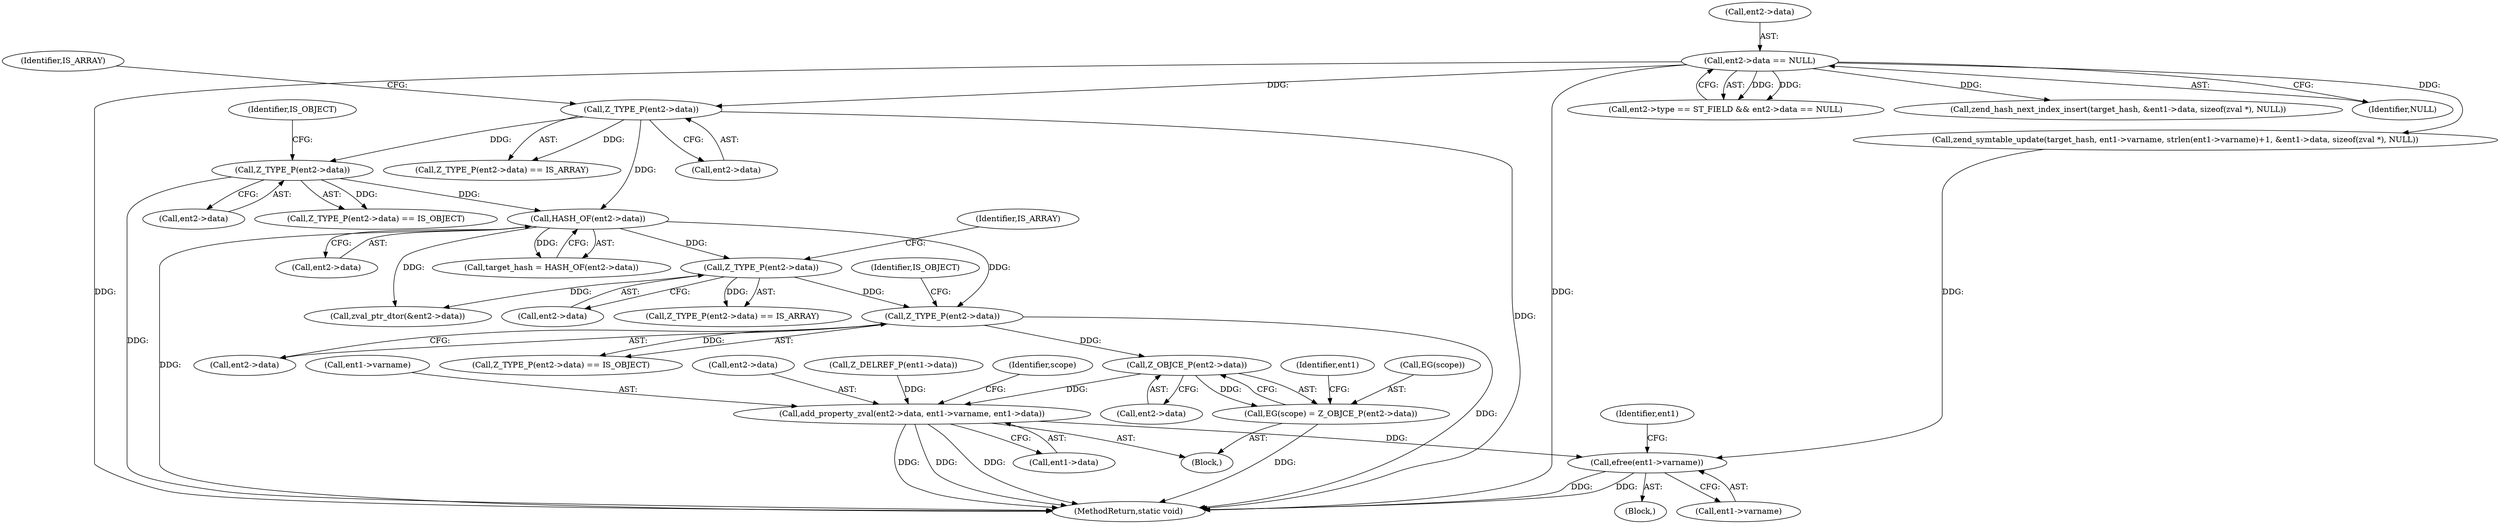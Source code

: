 digraph "0_php-src_698a691724c0a949295991e5df091ce16f899e02?w=1@pointer" {
"1000471" [label="(Call,Z_OBJCE_P(ent2->data))"];
"1000457" [label="(Call,Z_TYPE_P(ent2->data))"];
"1000337" [label="(Call,HASH_OF(ent2->data))"];
"1000329" [label="(Call,Z_TYPE_P(ent2->data))"];
"1000323" [label="(Call,Z_TYPE_P(ent2->data))"];
"1000306" [label="(Call,ent2->data == NULL)"];
"1000373" [label="(Call,Z_TYPE_P(ent2->data))"];
"1000468" [label="(Call,EG(scope) = Z_OBJCE_P(ent2->data))"];
"1000479" [label="(Call,add_property_zval(ent2->data, ent1->varname, ent1->data))"];
"1000513" [label="(Call,efree(ent1->varname))"];
"1000300" [label="(Call,ent2->type == ST_FIELD && ent2->data == NULL)"];
"1000322" [label="(Call,Z_TYPE_P(ent2->data) == IS_ARRAY)"];
"1000335" [label="(Call,target_hash = HASH_OF(ent2->data))"];
"1000480" [label="(Call,ent2->data)"];
"1000514" [label="(Call,ent1->varname)"];
"1000306" [label="(Call,ent2->data == NULL)"];
"1000329" [label="(Call,Z_TYPE_P(ent2->data))"];
"1000330" [label="(Call,ent2->data)"];
"1000324" [label="(Call,ent2->data)"];
"1000373" [label="(Call,Z_TYPE_P(ent2->data))"];
"1000377" [label="(Identifier,IS_ARRAY)"];
"1000458" [label="(Call,ent2->data)"];
"1000468" [label="(Call,EG(scope) = Z_OBJCE_P(ent2->data))"];
"1000477" [label="(Identifier,ent1)"];
"1000577" [label="(MethodReturn,static void)"];
"1000519" [label="(Call,zend_hash_next_index_insert(target_hash, &ent1->data, sizeof(zval *), NULL))"];
"1000475" [label="(Call,Z_DELREF_P(ent1->data))"];
"1000374" [label="(Call,ent2->data)"];
"1000462" [label="(Block,)"];
"1000461" [label="(Identifier,IS_OBJECT)"];
"1000495" [label="(Call,zend_symtable_update(target_hash, ent1->varname, strlen(ent1->varname)+1, &ent1->data, sizeof(zval *), NULL))"];
"1000486" [label="(Call,ent1->data)"];
"1000491" [label="(Identifier,scope)"];
"1000310" [label="(Identifier,NULL)"];
"1000323" [label="(Call,Z_TYPE_P(ent2->data))"];
"1000513" [label="(Call,efree(ent1->varname))"];
"1000338" [label="(Call,ent2->data)"];
"1000479" [label="(Call,add_property_zval(ent2->data, ent1->varname, ent1->data))"];
"1000333" [label="(Identifier,IS_OBJECT)"];
"1000372" [label="(Call,Z_TYPE_P(ent2->data) == IS_ARRAY)"];
"1000457" [label="(Call,Z_TYPE_P(ent2->data))"];
"1000472" [label="(Call,ent2->data)"];
"1000529" [label="(Identifier,ent1)"];
"1000307" [label="(Call,ent2->data)"];
"1000328" [label="(Call,Z_TYPE_P(ent2->data) == IS_OBJECT)"];
"1000456" [label="(Call,Z_TYPE_P(ent2->data) == IS_OBJECT)"];
"1000471" [label="(Call,Z_OBJCE_P(ent2->data))"];
"1000483" [label="(Call,ent1->varname)"];
"1000327" [label="(Identifier,IS_ARRAY)"];
"1000469" [label="(Call,EG(scope))"];
"1000337" [label="(Call,HASH_OF(ent2->data))"];
"1000345" [label="(Block,)"];
"1000439" [label="(Call,zval_ptr_dtor(&ent2->data))"];
"1000471" -> "1000468"  [label="AST: "];
"1000471" -> "1000472"  [label="CFG: "];
"1000472" -> "1000471"  [label="AST: "];
"1000468" -> "1000471"  [label="CFG: "];
"1000471" -> "1000468"  [label="DDG: "];
"1000457" -> "1000471"  [label="DDG: "];
"1000471" -> "1000479"  [label="DDG: "];
"1000457" -> "1000456"  [label="AST: "];
"1000457" -> "1000458"  [label="CFG: "];
"1000458" -> "1000457"  [label="AST: "];
"1000461" -> "1000457"  [label="CFG: "];
"1000457" -> "1000577"  [label="DDG: "];
"1000457" -> "1000456"  [label="DDG: "];
"1000337" -> "1000457"  [label="DDG: "];
"1000373" -> "1000457"  [label="DDG: "];
"1000337" -> "1000335"  [label="AST: "];
"1000337" -> "1000338"  [label="CFG: "];
"1000338" -> "1000337"  [label="AST: "];
"1000335" -> "1000337"  [label="CFG: "];
"1000337" -> "1000577"  [label="DDG: "];
"1000337" -> "1000335"  [label="DDG: "];
"1000329" -> "1000337"  [label="DDG: "];
"1000323" -> "1000337"  [label="DDG: "];
"1000337" -> "1000373"  [label="DDG: "];
"1000337" -> "1000439"  [label="DDG: "];
"1000329" -> "1000328"  [label="AST: "];
"1000329" -> "1000330"  [label="CFG: "];
"1000330" -> "1000329"  [label="AST: "];
"1000333" -> "1000329"  [label="CFG: "];
"1000329" -> "1000577"  [label="DDG: "];
"1000329" -> "1000328"  [label="DDG: "];
"1000323" -> "1000329"  [label="DDG: "];
"1000323" -> "1000322"  [label="AST: "];
"1000323" -> "1000324"  [label="CFG: "];
"1000324" -> "1000323"  [label="AST: "];
"1000327" -> "1000323"  [label="CFG: "];
"1000323" -> "1000577"  [label="DDG: "];
"1000323" -> "1000322"  [label="DDG: "];
"1000306" -> "1000323"  [label="DDG: "];
"1000306" -> "1000300"  [label="AST: "];
"1000306" -> "1000310"  [label="CFG: "];
"1000307" -> "1000306"  [label="AST: "];
"1000310" -> "1000306"  [label="AST: "];
"1000300" -> "1000306"  [label="CFG: "];
"1000306" -> "1000577"  [label="DDG: "];
"1000306" -> "1000577"  [label="DDG: "];
"1000306" -> "1000300"  [label="DDG: "];
"1000306" -> "1000300"  [label="DDG: "];
"1000306" -> "1000495"  [label="DDG: "];
"1000306" -> "1000519"  [label="DDG: "];
"1000373" -> "1000372"  [label="AST: "];
"1000373" -> "1000374"  [label="CFG: "];
"1000374" -> "1000373"  [label="AST: "];
"1000377" -> "1000373"  [label="CFG: "];
"1000373" -> "1000372"  [label="DDG: "];
"1000373" -> "1000439"  [label="DDG: "];
"1000468" -> "1000462"  [label="AST: "];
"1000469" -> "1000468"  [label="AST: "];
"1000477" -> "1000468"  [label="CFG: "];
"1000468" -> "1000577"  [label="DDG: "];
"1000479" -> "1000462"  [label="AST: "];
"1000479" -> "1000486"  [label="CFG: "];
"1000480" -> "1000479"  [label="AST: "];
"1000483" -> "1000479"  [label="AST: "];
"1000486" -> "1000479"  [label="AST: "];
"1000491" -> "1000479"  [label="CFG: "];
"1000479" -> "1000577"  [label="DDG: "];
"1000479" -> "1000577"  [label="DDG: "];
"1000479" -> "1000577"  [label="DDG: "];
"1000475" -> "1000479"  [label="DDG: "];
"1000479" -> "1000513"  [label="DDG: "];
"1000513" -> "1000345"  [label="AST: "];
"1000513" -> "1000514"  [label="CFG: "];
"1000514" -> "1000513"  [label="AST: "];
"1000529" -> "1000513"  [label="CFG: "];
"1000513" -> "1000577"  [label="DDG: "];
"1000513" -> "1000577"  [label="DDG: "];
"1000495" -> "1000513"  [label="DDG: "];
}

